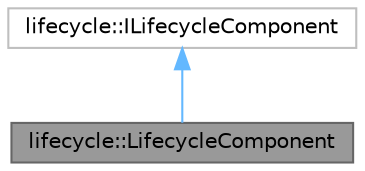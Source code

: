 digraph "lifecycle::LifecycleComponent"
{
 // LATEX_PDF_SIZE
  bgcolor="transparent";
  edge [fontname=Helvetica,fontsize=10,labelfontname=Helvetica,labelfontsize=10];
  node [fontname=Helvetica,fontsize=10,shape=box,height=0.2,width=0.4];
  Node1 [id="Node000001",label="lifecycle::LifecycleComponent",height=0.2,width=0.4,color="gray40", fillcolor="grey60", style="filled", fontcolor="black",tooltip=" "];
  Node2 -> Node1 [id="edge1_Node000001_Node000002",dir="back",color="steelblue1",style="solid",tooltip=" "];
  Node2 [id="Node000002",label="lifecycle::ILifecycleComponent",height=0.2,width=0.4,color="grey75", fillcolor="white", style="filled",URL="$d1/db3/classlifecycle_1_1ILifecycleComponent.html",tooltip=" "];
}
